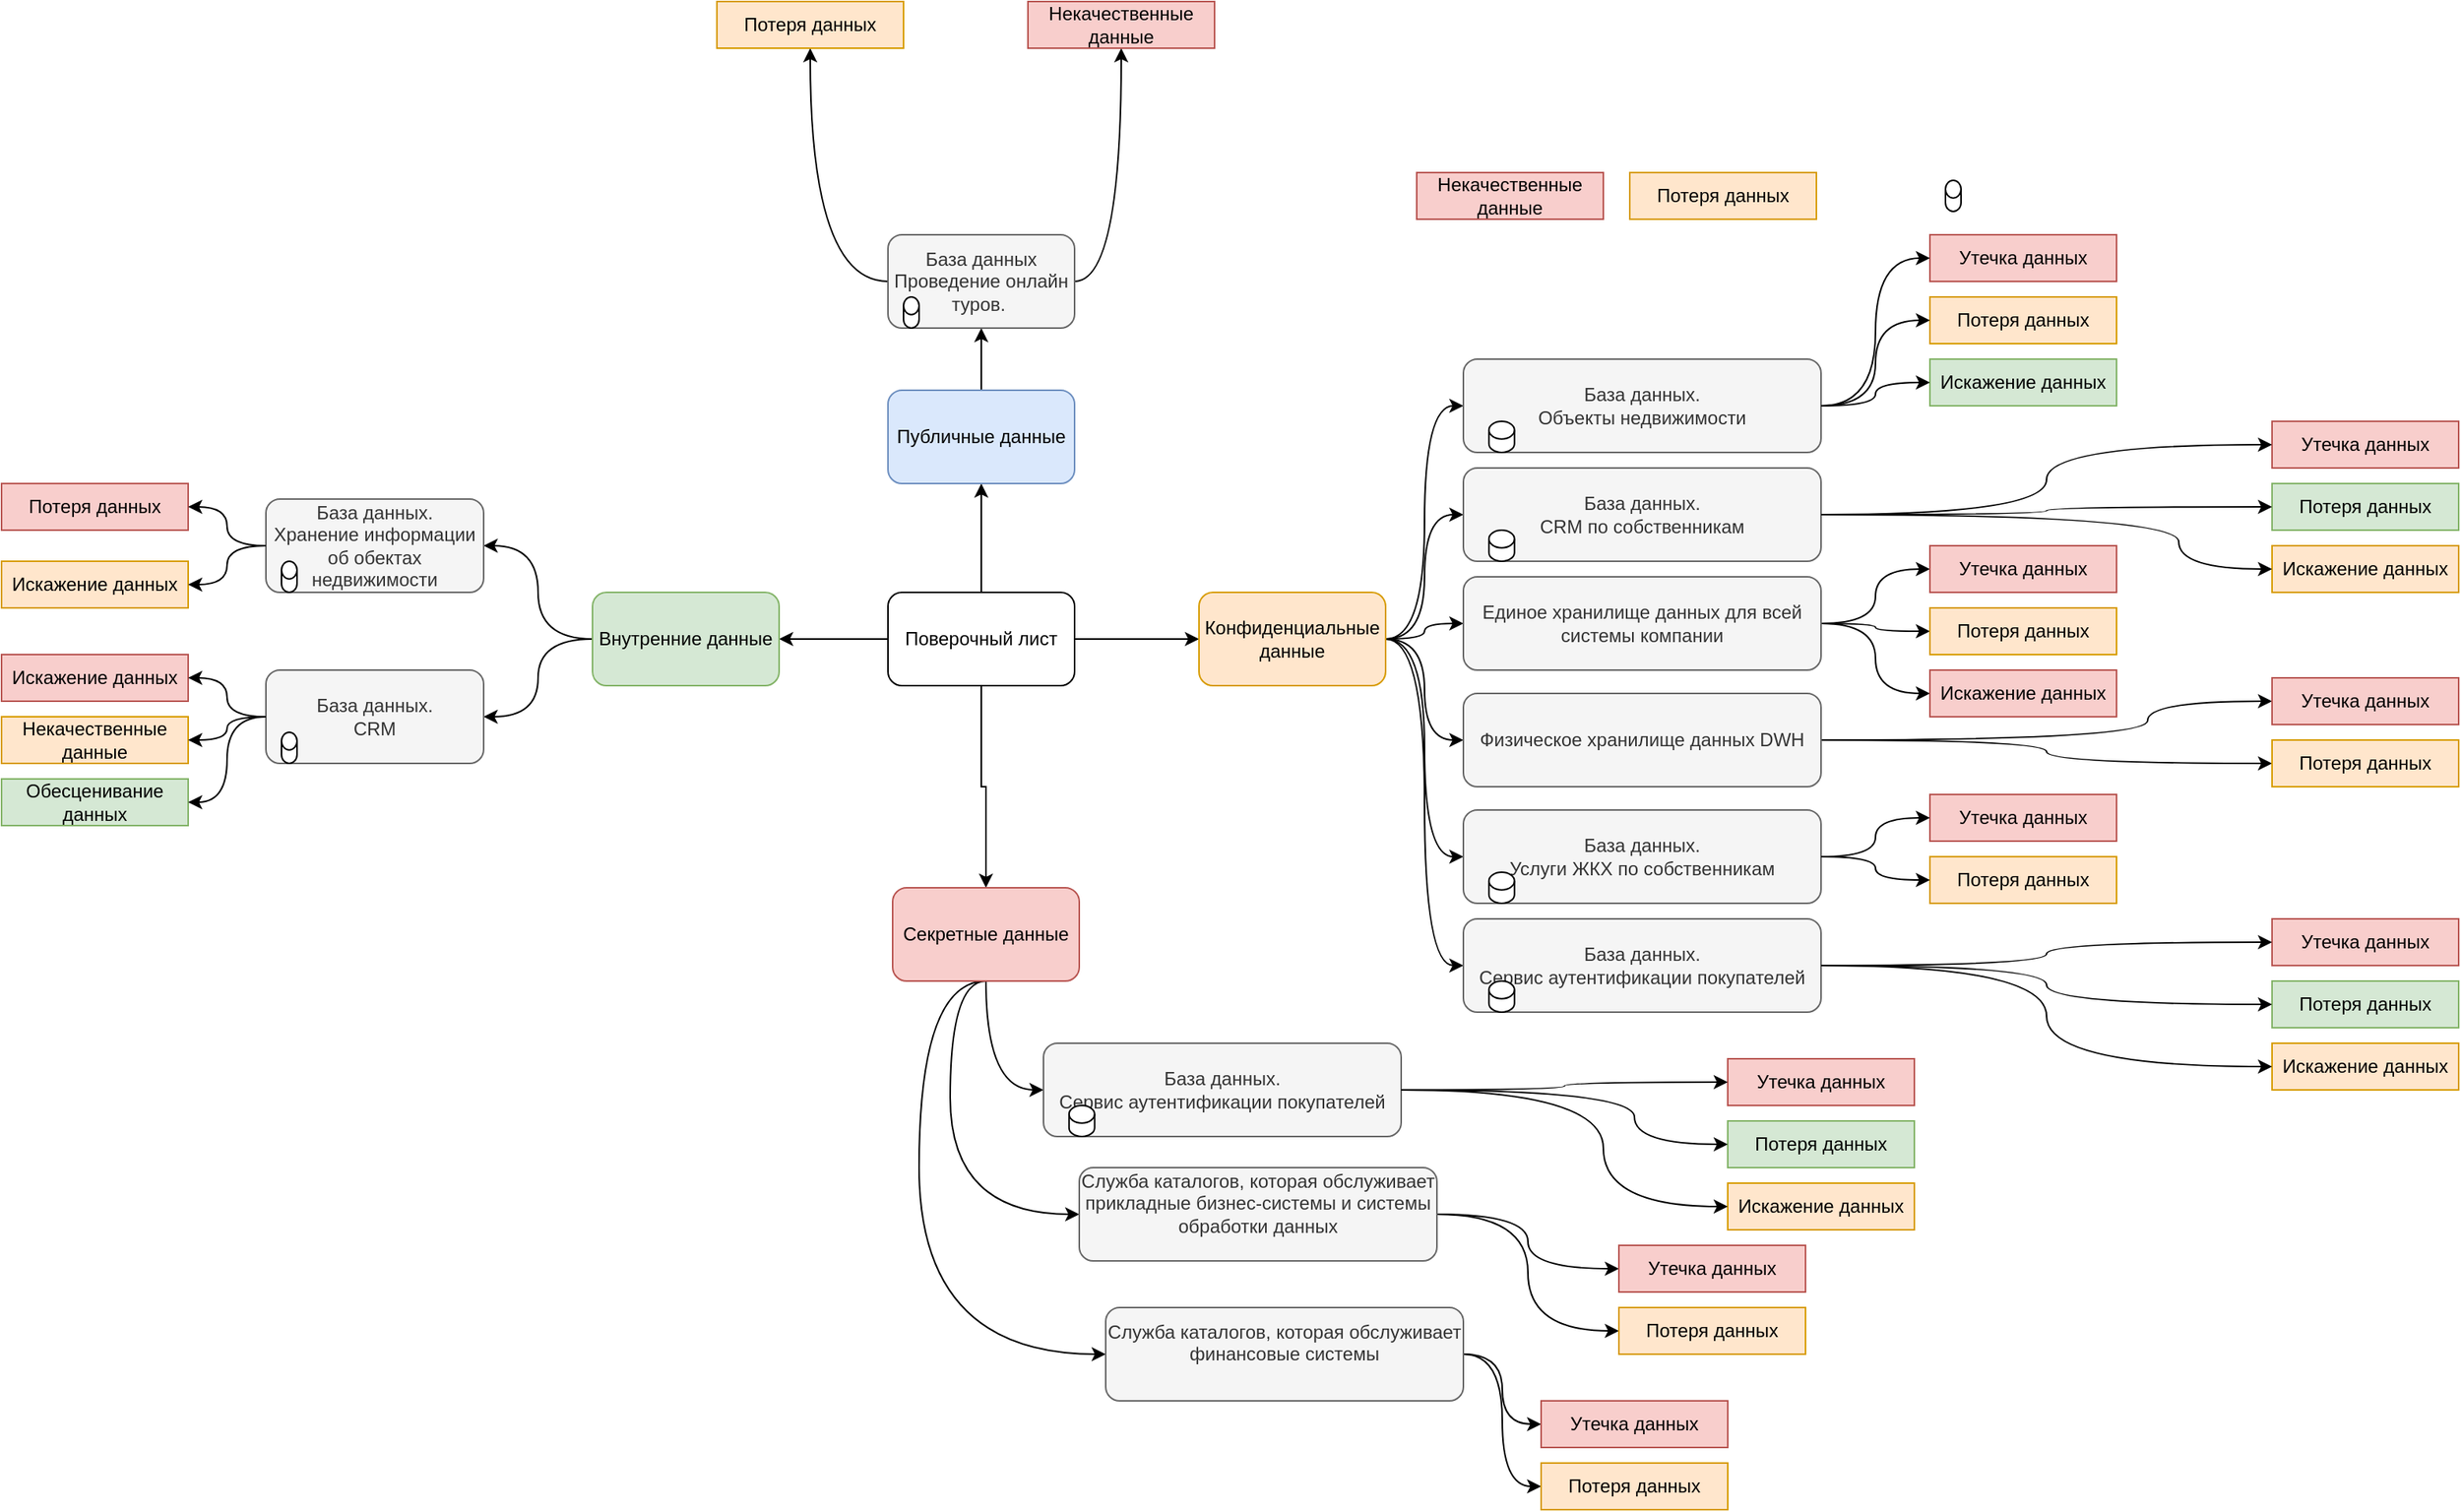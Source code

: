 <mxfile version="28.1.2">
  <diagram name="Страница — 1" id="Hwd2tgPXNlPLaa4g5lNX">
    <mxGraphModel dx="2549" dy="2171" grid="1" gridSize="10" guides="1" tooltips="1" connect="1" arrows="1" fold="1" page="1" pageScale="1" pageWidth="827" pageHeight="1169" math="0" shadow="0">
      <root>
        <mxCell id="0" />
        <mxCell id="1" parent="0" />
        <mxCell id="6DqA5T2U4c7ui9sqT9fD-10" value="" style="edgeStyle=orthogonalEdgeStyle;rounded=0;orthogonalLoop=1;jettySize=auto;html=1;curved=1;" edge="1" parent="1" source="6DqA5T2U4c7ui9sqT9fD-1" target="6DqA5T2U4c7ui9sqT9fD-9">
          <mxGeometry relative="1" as="geometry">
            <Array as="points">
              <mxPoint x="320" y="310" />
              <mxPoint x="320" y="310" />
            </Array>
          </mxGeometry>
        </mxCell>
        <mxCell id="6DqA5T2U4c7ui9sqT9fD-12" value="" style="edgeStyle=orthogonalEdgeStyle;rounded=0;orthogonalLoop=1;jettySize=auto;html=1;" edge="1" parent="1" source="6DqA5T2U4c7ui9sqT9fD-1" target="6DqA5T2U4c7ui9sqT9fD-11">
          <mxGeometry relative="1" as="geometry" />
        </mxCell>
        <mxCell id="6DqA5T2U4c7ui9sqT9fD-14" value="" style="edgeStyle=orthogonalEdgeStyle;rounded=0;orthogonalLoop=1;jettySize=auto;html=1;" edge="1" parent="1" source="6DqA5T2U4c7ui9sqT9fD-1" target="6DqA5T2U4c7ui9sqT9fD-13">
          <mxGeometry relative="1" as="geometry" />
        </mxCell>
        <mxCell id="6DqA5T2U4c7ui9sqT9fD-15" value="" style="edgeStyle=orthogonalEdgeStyle;rounded=0;orthogonalLoop=1;jettySize=auto;html=1;" edge="1" parent="1" source="6DqA5T2U4c7ui9sqT9fD-1" target="6DqA5T2U4c7ui9sqT9fD-6">
          <mxGeometry relative="1" as="geometry" />
        </mxCell>
        <mxCell id="6DqA5T2U4c7ui9sqT9fD-1" value="Поверочный лист" style="rounded=1;whiteSpace=wrap;html=1;" vertex="1" parent="1">
          <mxGeometry x="350" y="280" width="120" height="60" as="geometry" />
        </mxCell>
        <mxCell id="6DqA5T2U4c7ui9sqT9fD-17" value="" style="edgeStyle=orthogonalEdgeStyle;rounded=0;orthogonalLoop=1;jettySize=auto;html=1;" edge="1" parent="1" source="6DqA5T2U4c7ui9sqT9fD-6" target="6DqA5T2U4c7ui9sqT9fD-16">
          <mxGeometry relative="1" as="geometry" />
        </mxCell>
        <mxCell id="6DqA5T2U4c7ui9sqT9fD-6" value="Публичные данные" style="whiteSpace=wrap;html=1;rounded=1;fillColor=#dae8fc;strokeColor=#6c8ebf;" vertex="1" parent="1">
          <mxGeometry x="350" y="150" width="120" height="60" as="geometry" />
        </mxCell>
        <mxCell id="6DqA5T2U4c7ui9sqT9fD-22" value="" style="edgeStyle=orthogonalEdgeStyle;rounded=0;orthogonalLoop=1;jettySize=auto;html=1;curved=1;" edge="1" parent="1" source="6DqA5T2U4c7ui9sqT9fD-9" target="6DqA5T2U4c7ui9sqT9fD-21">
          <mxGeometry relative="1" as="geometry" />
        </mxCell>
        <mxCell id="6DqA5T2U4c7ui9sqT9fD-28" style="edgeStyle=orthogonalEdgeStyle;rounded=0;orthogonalLoop=1;jettySize=auto;html=1;exitX=0;exitY=0.5;exitDx=0;exitDy=0;entryX=1;entryY=0.5;entryDx=0;entryDy=0;curved=1;" edge="1" parent="1" source="6DqA5T2U4c7ui9sqT9fD-9" target="6DqA5T2U4c7ui9sqT9fD-26">
          <mxGeometry relative="1" as="geometry" />
        </mxCell>
        <mxCell id="6DqA5T2U4c7ui9sqT9fD-9" value="Внутренние данные" style="rounded=1;whiteSpace=wrap;html=1;fillColor=#d5e8d4;strokeColor=#82b366;" vertex="1" parent="1">
          <mxGeometry x="160" y="280" width="120" height="60" as="geometry" />
        </mxCell>
        <mxCell id="6DqA5T2U4c7ui9sqT9fD-64" style="edgeStyle=orthogonalEdgeStyle;shape=connector;curved=1;rounded=0;orthogonalLoop=1;jettySize=auto;html=1;exitX=1;exitY=0.5;exitDx=0;exitDy=0;entryX=0;entryY=0.5;entryDx=0;entryDy=0;strokeColor=default;align=center;verticalAlign=middle;fontFamily=Helvetica;fontSize=11;fontColor=default;labelBackgroundColor=default;endArrow=classic;" edge="1" parent="1" source="6DqA5T2U4c7ui9sqT9fD-11" target="6DqA5T2U4c7ui9sqT9fD-48">
          <mxGeometry relative="1" as="geometry" />
        </mxCell>
        <mxCell id="6DqA5T2U4c7ui9sqT9fD-65" style="edgeStyle=orthogonalEdgeStyle;shape=connector;curved=1;rounded=0;orthogonalLoop=1;jettySize=auto;html=1;exitX=1;exitY=0.5;exitDx=0;exitDy=0;entryX=0;entryY=0.5;entryDx=0;entryDy=0;strokeColor=default;align=center;verticalAlign=middle;fontFamily=Helvetica;fontSize=11;fontColor=default;labelBackgroundColor=default;endArrow=classic;" edge="1" parent="1" source="6DqA5T2U4c7ui9sqT9fD-11" target="6DqA5T2U4c7ui9sqT9fD-51">
          <mxGeometry relative="1" as="geometry" />
        </mxCell>
        <mxCell id="6DqA5T2U4c7ui9sqT9fD-66" style="edgeStyle=orthogonalEdgeStyle;shape=connector;curved=1;rounded=0;orthogonalLoop=1;jettySize=auto;html=1;exitX=1;exitY=0.5;exitDx=0;exitDy=0;entryX=0;entryY=0.5;entryDx=0;entryDy=0;strokeColor=default;align=center;verticalAlign=middle;fontFamily=Helvetica;fontSize=11;fontColor=default;labelBackgroundColor=default;endArrow=classic;" edge="1" parent="1" source="6DqA5T2U4c7ui9sqT9fD-11" target="6DqA5T2U4c7ui9sqT9fD-54">
          <mxGeometry relative="1" as="geometry" />
        </mxCell>
        <mxCell id="6DqA5T2U4c7ui9sqT9fD-67" style="edgeStyle=orthogonalEdgeStyle;shape=connector;curved=1;rounded=0;orthogonalLoop=1;jettySize=auto;html=1;exitX=1;exitY=0.5;exitDx=0;exitDy=0;entryX=0;entryY=0.5;entryDx=0;entryDy=0;strokeColor=default;align=center;verticalAlign=middle;fontFamily=Helvetica;fontSize=11;fontColor=default;labelBackgroundColor=default;endArrow=classic;" edge="1" parent="1" source="6DqA5T2U4c7ui9sqT9fD-11" target="6DqA5T2U4c7ui9sqT9fD-56">
          <mxGeometry relative="1" as="geometry" />
        </mxCell>
        <mxCell id="6DqA5T2U4c7ui9sqT9fD-68" style="edgeStyle=orthogonalEdgeStyle;shape=connector;curved=1;rounded=0;orthogonalLoop=1;jettySize=auto;html=1;exitX=1;exitY=0.5;exitDx=0;exitDy=0;strokeColor=default;align=center;verticalAlign=middle;fontFamily=Helvetica;fontSize=11;fontColor=default;labelBackgroundColor=default;endArrow=classic;entryX=0;entryY=0.5;entryDx=0;entryDy=0;" edge="1" parent="1" source="6DqA5T2U4c7ui9sqT9fD-11" target="6DqA5T2U4c7ui9sqT9fD-59">
          <mxGeometry relative="1" as="geometry">
            <mxPoint x="710" y="450" as="targetPoint" />
          </mxGeometry>
        </mxCell>
        <mxCell id="6DqA5T2U4c7ui9sqT9fD-73" style="edgeStyle=orthogonalEdgeStyle;shape=connector;curved=1;rounded=0;orthogonalLoop=1;jettySize=auto;html=1;exitX=1;exitY=0.5;exitDx=0;exitDy=0;entryX=0;entryY=0.5;entryDx=0;entryDy=0;strokeColor=default;align=center;verticalAlign=middle;fontFamily=Helvetica;fontSize=11;fontColor=default;labelBackgroundColor=default;endArrow=classic;" edge="1" parent="1" source="6DqA5T2U4c7ui9sqT9fD-11" target="6DqA5T2U4c7ui9sqT9fD-71">
          <mxGeometry relative="1" as="geometry" />
        </mxCell>
        <mxCell id="6DqA5T2U4c7ui9sqT9fD-11" value="Конфиденциальные данные" style="whiteSpace=wrap;html=1;rounded=1;fillColor=#ffe6cc;strokeColor=#d79b00;" vertex="1" parent="1">
          <mxGeometry x="550" y="280" width="120" height="60" as="geometry" />
        </mxCell>
        <mxCell id="6DqA5T2U4c7ui9sqT9fD-110" style="edgeStyle=orthogonalEdgeStyle;shape=connector;curved=1;rounded=0;orthogonalLoop=1;jettySize=auto;html=1;exitX=0.5;exitY=1;exitDx=0;exitDy=0;entryX=0;entryY=0.5;entryDx=0;entryDy=0;strokeColor=default;align=center;verticalAlign=middle;fontFamily=Helvetica;fontSize=11;fontColor=default;labelBackgroundColor=default;endArrow=classic;" edge="1" parent="1" source="6DqA5T2U4c7ui9sqT9fD-13" target="6DqA5T2U4c7ui9sqT9fD-107">
          <mxGeometry relative="1" as="geometry" />
        </mxCell>
        <mxCell id="6DqA5T2U4c7ui9sqT9fD-111" style="edgeStyle=orthogonalEdgeStyle;shape=connector;curved=1;rounded=0;orthogonalLoop=1;jettySize=auto;html=1;exitX=0.5;exitY=1;exitDx=0;exitDy=0;entryX=0;entryY=0.5;entryDx=0;entryDy=0;strokeColor=default;align=center;verticalAlign=middle;fontFamily=Helvetica;fontSize=11;fontColor=default;labelBackgroundColor=default;endArrow=classic;" edge="1" parent="1" source="6DqA5T2U4c7ui9sqT9fD-13" target="6DqA5T2U4c7ui9sqT9fD-62">
          <mxGeometry relative="1" as="geometry">
            <Array as="points">
              <mxPoint x="390" y="530" />
              <mxPoint x="390" y="680" />
            </Array>
          </mxGeometry>
        </mxCell>
        <mxCell id="6DqA5T2U4c7ui9sqT9fD-112" style="edgeStyle=orthogonalEdgeStyle;shape=connector;curved=1;rounded=0;orthogonalLoop=1;jettySize=auto;html=1;exitX=0.5;exitY=1;exitDx=0;exitDy=0;entryX=0;entryY=0.5;entryDx=0;entryDy=0;strokeColor=default;align=center;verticalAlign=middle;fontFamily=Helvetica;fontSize=11;fontColor=default;labelBackgroundColor=default;endArrow=classic;" edge="1" parent="1" source="6DqA5T2U4c7ui9sqT9fD-13" target="6DqA5T2U4c7ui9sqT9fD-109">
          <mxGeometry relative="1" as="geometry">
            <Array as="points">
              <mxPoint x="370" y="530" />
              <mxPoint x="370" y="770" />
            </Array>
          </mxGeometry>
        </mxCell>
        <mxCell id="6DqA5T2U4c7ui9sqT9fD-13" value="Секретные данные" style="rounded=1;whiteSpace=wrap;html=1;fillColor=#f8cecc;strokeColor=#b85450;" vertex="1" parent="1">
          <mxGeometry x="353" y="470" width="120" height="60" as="geometry" />
        </mxCell>
        <mxCell id="6DqA5T2U4c7ui9sqT9fD-33" style="edgeStyle=orthogonalEdgeStyle;rounded=0;orthogonalLoop=1;jettySize=auto;html=1;curved=1;exitX=0;exitY=0.5;exitDx=0;exitDy=0;" edge="1" parent="1" source="6DqA5T2U4c7ui9sqT9fD-16" target="6DqA5T2U4c7ui9sqT9fD-29">
          <mxGeometry relative="1" as="geometry" />
        </mxCell>
        <mxCell id="6DqA5T2U4c7ui9sqT9fD-34" style="edgeStyle=orthogonalEdgeStyle;rounded=0;orthogonalLoop=1;jettySize=auto;html=1;exitX=1;exitY=0.5;exitDx=0;exitDy=0;curved=1;" edge="1" parent="1" source="6DqA5T2U4c7ui9sqT9fD-16" target="6DqA5T2U4c7ui9sqT9fD-31">
          <mxGeometry relative="1" as="geometry" />
        </mxCell>
        <mxCell id="6DqA5T2U4c7ui9sqT9fD-18" value="" style="shape=cylinder3;whiteSpace=wrap;html=1;boundedLbl=1;backgroundOutline=1;size=5.667;" vertex="1" parent="1">
          <mxGeometry x="1030" y="15" width="10" height="20" as="geometry" />
        </mxCell>
        <mxCell id="6DqA5T2U4c7ui9sqT9fD-24" value="" style="group" vertex="1" connectable="0" parent="1">
          <mxGeometry x="-50" y="220" width="140" height="60" as="geometry" />
        </mxCell>
        <mxCell id="6DqA5T2U4c7ui9sqT9fD-21" value="База данных.&lt;div&gt;Хранение информации об обектах недвижимости&lt;/div&gt;" style="whiteSpace=wrap;html=1;fillColor=#f5f5f5;strokeColor=#666666;rounded=1;fontColor=#333333;" vertex="1" parent="6DqA5T2U4c7ui9sqT9fD-24">
          <mxGeometry width="140" height="60" as="geometry" />
        </mxCell>
        <mxCell id="6DqA5T2U4c7ui9sqT9fD-23" value="" style="shape=cylinder3;whiteSpace=wrap;html=1;boundedLbl=1;backgroundOutline=1;size=5.667;" vertex="1" parent="6DqA5T2U4c7ui9sqT9fD-24">
          <mxGeometry x="10" y="40" width="10" height="20" as="geometry" />
        </mxCell>
        <mxCell id="6DqA5T2U4c7ui9sqT9fD-25" value="" style="group" vertex="1" connectable="0" parent="1">
          <mxGeometry x="-50" y="330" width="140" height="60" as="geometry" />
        </mxCell>
        <mxCell id="6DqA5T2U4c7ui9sqT9fD-26" value="База данных.&lt;div&gt;CRM&lt;/div&gt;" style="whiteSpace=wrap;html=1;fillColor=#f5f5f5;strokeColor=#666666;rounded=1;fontColor=#333333;" vertex="1" parent="6DqA5T2U4c7ui9sqT9fD-25">
          <mxGeometry width="140" height="60" as="geometry" />
        </mxCell>
        <mxCell id="6DqA5T2U4c7ui9sqT9fD-27" value="" style="shape=cylinder3;whiteSpace=wrap;html=1;boundedLbl=1;backgroundOutline=1;size=5.667;" vertex="1" parent="6DqA5T2U4c7ui9sqT9fD-25">
          <mxGeometry x="10" y="40" width="10" height="20" as="geometry" />
        </mxCell>
        <mxCell id="6DqA5T2U4c7ui9sqT9fD-29" value="Потеря данных" style="rounded=0;whiteSpace=wrap;html=1;fillColor=#ffe6cc;strokeColor=#d79b00;" vertex="1" parent="1">
          <mxGeometry x="240" y="-100" width="120" height="30" as="geometry" />
        </mxCell>
        <mxCell id="6DqA5T2U4c7ui9sqT9fD-30" value="Потеря данных" style="rounded=0;whiteSpace=wrap;html=1;fillColor=#ffe6cc;strokeColor=#d79b00;" vertex="1" parent="1">
          <mxGeometry x="827" y="10" width="120" height="30" as="geometry" />
        </mxCell>
        <mxCell id="6DqA5T2U4c7ui9sqT9fD-31" value="Некачественные данные" style="rounded=0;whiteSpace=wrap;html=1;fillColor=#f8cecc;strokeColor=#b85450;" vertex="1" parent="1">
          <mxGeometry x="440" y="-100" width="120" height="30" as="geometry" />
        </mxCell>
        <mxCell id="6DqA5T2U4c7ui9sqT9fD-32" value="Некачественные данные" style="rounded=0;whiteSpace=wrap;html=1;fillColor=#f8cecc;strokeColor=#b85450;" vertex="1" parent="1">
          <mxGeometry x="690" y="10" width="120" height="30" as="geometry" />
        </mxCell>
        <mxCell id="6DqA5T2U4c7ui9sqT9fD-35" value="Искажение данных" style="rounded=0;whiteSpace=wrap;html=1;fillColor=#ffe6cc;strokeColor=#d79b00;" vertex="1" parent="1">
          <mxGeometry x="-220" y="260" width="120" height="30" as="geometry" />
        </mxCell>
        <mxCell id="6DqA5T2U4c7ui9sqT9fD-36" value="Потеря данных" style="rounded=0;whiteSpace=wrap;html=1;fillColor=#f8cecc;strokeColor=#b85450;" vertex="1" parent="1">
          <mxGeometry x="-220" y="210" width="120" height="30" as="geometry" />
        </mxCell>
        <mxCell id="6DqA5T2U4c7ui9sqT9fD-37" style="edgeStyle=orthogonalEdgeStyle;rounded=0;orthogonalLoop=1;jettySize=auto;html=1;exitX=0;exitY=0.5;exitDx=0;exitDy=0;entryX=1;entryY=0.5;entryDx=0;entryDy=0;curved=1;" edge="1" parent="1" source="6DqA5T2U4c7ui9sqT9fD-21" target="6DqA5T2U4c7ui9sqT9fD-36">
          <mxGeometry relative="1" as="geometry" />
        </mxCell>
        <mxCell id="6DqA5T2U4c7ui9sqT9fD-38" style="edgeStyle=orthogonalEdgeStyle;rounded=0;orthogonalLoop=1;jettySize=auto;html=1;exitX=0;exitY=0.5;exitDx=0;exitDy=0;entryX=1;entryY=0.5;entryDx=0;entryDy=0;curved=1;" edge="1" parent="1" source="6DqA5T2U4c7ui9sqT9fD-21" target="6DqA5T2U4c7ui9sqT9fD-35">
          <mxGeometry relative="1" as="geometry" />
        </mxCell>
        <mxCell id="6DqA5T2U4c7ui9sqT9fD-39" value="Некачественные данные" style="rounded=0;whiteSpace=wrap;html=1;fillColor=#ffe6cc;strokeColor=#d79b00;" vertex="1" parent="1">
          <mxGeometry x="-220" y="360" width="120" height="30" as="geometry" />
        </mxCell>
        <mxCell id="6DqA5T2U4c7ui9sqT9fD-40" value="Искажение данных" style="rounded=0;whiteSpace=wrap;html=1;fillColor=#f8cecc;strokeColor=#b85450;" vertex="1" parent="1">
          <mxGeometry x="-220" y="320" width="120" height="30" as="geometry" />
        </mxCell>
        <mxCell id="6DqA5T2U4c7ui9sqT9fD-41" value="Обесценивание данных" style="rounded=0;whiteSpace=wrap;html=1;fillColor=#d5e8d4;strokeColor=#82b366;" vertex="1" parent="1">
          <mxGeometry x="-220" y="400" width="120" height="30" as="geometry" />
        </mxCell>
        <mxCell id="6DqA5T2U4c7ui9sqT9fD-42" style="edgeStyle=orthogonalEdgeStyle;rounded=0;orthogonalLoop=1;jettySize=auto;html=1;exitX=0;exitY=0.5;exitDx=0;exitDy=0;entryX=1;entryY=0.5;entryDx=0;entryDy=0;curved=1;" edge="1" parent="1" source="6DqA5T2U4c7ui9sqT9fD-26" target="6DqA5T2U4c7ui9sqT9fD-40">
          <mxGeometry relative="1" as="geometry" />
        </mxCell>
        <mxCell id="6DqA5T2U4c7ui9sqT9fD-43" style="edgeStyle=orthogonalEdgeStyle;rounded=0;orthogonalLoop=1;jettySize=auto;html=1;exitX=0;exitY=0.5;exitDx=0;exitDy=0;curved=1;" edge="1" parent="1" source="6DqA5T2U4c7ui9sqT9fD-26" target="6DqA5T2U4c7ui9sqT9fD-39">
          <mxGeometry relative="1" as="geometry" />
        </mxCell>
        <mxCell id="6DqA5T2U4c7ui9sqT9fD-44" style="edgeStyle=orthogonalEdgeStyle;rounded=0;orthogonalLoop=1;jettySize=auto;html=1;exitX=0;exitY=0.5;exitDx=0;exitDy=0;entryX=1;entryY=0.5;entryDx=0;entryDy=0;curved=1;" edge="1" parent="1" source="6DqA5T2U4c7ui9sqT9fD-26" target="6DqA5T2U4c7ui9sqT9fD-41">
          <mxGeometry relative="1" as="geometry" />
        </mxCell>
        <mxCell id="6DqA5T2U4c7ui9sqT9fD-46" value="" style="group" vertex="1" connectable="0" parent="1">
          <mxGeometry x="350" y="50" width="120" height="60" as="geometry" />
        </mxCell>
        <mxCell id="6DqA5T2U4c7ui9sqT9fD-16" value="&lt;div&gt;База данных&lt;/div&gt;Проведение онлайн туров.&amp;nbsp;" style="whiteSpace=wrap;html=1;rounded=1;fillColor=#f5f5f5;fontColor=#333333;strokeColor=#666666;" vertex="1" parent="6DqA5T2U4c7ui9sqT9fD-46">
          <mxGeometry width="120" height="60" as="geometry" />
        </mxCell>
        <mxCell id="6DqA5T2U4c7ui9sqT9fD-20" value="" style="shape=cylinder3;whiteSpace=wrap;html=1;boundedLbl=1;backgroundOutline=1;size=5.667;" vertex="1" parent="6DqA5T2U4c7ui9sqT9fD-46">
          <mxGeometry x="10" y="40" width="10" height="20" as="geometry" />
        </mxCell>
        <mxCell id="6DqA5T2U4c7ui9sqT9fD-47" value="" style="group" vertex="1" connectable="0" parent="1">
          <mxGeometry x="720" y="130" width="230" height="60" as="geometry" />
        </mxCell>
        <mxCell id="6DqA5T2U4c7ui9sqT9fD-48" value="База данных.&lt;div&gt;Объекты недвижимости&lt;/div&gt;" style="whiteSpace=wrap;html=1;fillColor=#f5f5f5;strokeColor=#666666;rounded=1;fontColor=#333333;" vertex="1" parent="6DqA5T2U4c7ui9sqT9fD-47">
          <mxGeometry width="230" height="60" as="geometry" />
        </mxCell>
        <mxCell id="6DqA5T2U4c7ui9sqT9fD-49" value="" style="shape=cylinder3;whiteSpace=wrap;html=1;boundedLbl=1;backgroundOutline=1;size=5.667;" vertex="1" parent="6DqA5T2U4c7ui9sqT9fD-47">
          <mxGeometry x="16.429" y="40" width="16.429" height="20" as="geometry" />
        </mxCell>
        <mxCell id="6DqA5T2U4c7ui9sqT9fD-50" value="" style="group" vertex="1" connectable="0" parent="1">
          <mxGeometry x="720" y="200" width="230" height="60" as="geometry" />
        </mxCell>
        <mxCell id="6DqA5T2U4c7ui9sqT9fD-51" value="База данных.&lt;div&gt;CRM по собственникам&lt;/div&gt;" style="whiteSpace=wrap;html=1;fillColor=#f5f5f5;strokeColor=#666666;rounded=1;fontColor=#333333;" vertex="1" parent="6DqA5T2U4c7ui9sqT9fD-50">
          <mxGeometry width="230" height="60" as="geometry" />
        </mxCell>
        <mxCell id="6DqA5T2U4c7ui9sqT9fD-52" value="" style="shape=cylinder3;whiteSpace=wrap;html=1;boundedLbl=1;backgroundOutline=1;size=5.667;" vertex="1" parent="6DqA5T2U4c7ui9sqT9fD-50">
          <mxGeometry x="16.429" y="40" width="16.429" height="20" as="geometry" />
        </mxCell>
        <mxCell id="6DqA5T2U4c7ui9sqT9fD-89" style="edgeStyle=orthogonalEdgeStyle;shape=connector;curved=1;rounded=0;orthogonalLoop=1;jettySize=auto;html=1;exitX=1;exitY=0.5;exitDx=0;exitDy=0;entryX=0;entryY=0.5;entryDx=0;entryDy=0;strokeColor=default;align=center;verticalAlign=middle;fontFamily=Helvetica;fontSize=11;fontColor=default;labelBackgroundColor=default;endArrow=classic;" edge="1" parent="1" source="6DqA5T2U4c7ui9sqT9fD-54" target="6DqA5T2U4c7ui9sqT9fD-88">
          <mxGeometry relative="1" as="geometry" />
        </mxCell>
        <mxCell id="6DqA5T2U4c7ui9sqT9fD-90" style="edgeStyle=orthogonalEdgeStyle;shape=connector;curved=1;rounded=0;orthogonalLoop=1;jettySize=auto;html=1;exitX=1;exitY=0.5;exitDx=0;exitDy=0;entryX=0;entryY=0.5;entryDx=0;entryDy=0;strokeColor=default;align=center;verticalAlign=middle;fontFamily=Helvetica;fontSize=11;fontColor=default;labelBackgroundColor=default;endArrow=classic;" edge="1" parent="1" source="6DqA5T2U4c7ui9sqT9fD-54" target="6DqA5T2U4c7ui9sqT9fD-87">
          <mxGeometry relative="1" as="geometry" />
        </mxCell>
        <mxCell id="6DqA5T2U4c7ui9sqT9fD-91" style="edgeStyle=orthogonalEdgeStyle;shape=connector;curved=1;rounded=0;orthogonalLoop=1;jettySize=auto;html=1;exitX=1;exitY=0.5;exitDx=0;exitDy=0;entryX=0;entryY=0.5;entryDx=0;entryDy=0;strokeColor=default;align=center;verticalAlign=middle;fontFamily=Helvetica;fontSize=11;fontColor=default;labelBackgroundColor=default;endArrow=classic;" edge="1" parent="1" source="6DqA5T2U4c7ui9sqT9fD-54" target="6DqA5T2U4c7ui9sqT9fD-86">
          <mxGeometry relative="1" as="geometry" />
        </mxCell>
        <mxCell id="6DqA5T2U4c7ui9sqT9fD-54" value="Единое хранилище данных для всей системы компании" style="whiteSpace=wrap;html=1;fillColor=#f5f5f5;strokeColor=#666666;rounded=1;fontColor=#333333;" vertex="1" parent="1">
          <mxGeometry x="720" y="270" width="230" height="60" as="geometry" />
        </mxCell>
        <mxCell id="6DqA5T2U4c7ui9sqT9fD-94" style="edgeStyle=orthogonalEdgeStyle;shape=connector;curved=1;rounded=0;orthogonalLoop=1;jettySize=auto;html=1;exitX=1;exitY=0.5;exitDx=0;exitDy=0;strokeColor=default;align=center;verticalAlign=middle;fontFamily=Helvetica;fontSize=11;fontColor=default;labelBackgroundColor=default;endArrow=classic;" edge="1" parent="1" source="6DqA5T2U4c7ui9sqT9fD-56" target="6DqA5T2U4c7ui9sqT9fD-93">
          <mxGeometry relative="1" as="geometry">
            <Array as="points">
              <mxPoint x="1160" y="375" />
              <mxPoint x="1160" y="350" />
            </Array>
          </mxGeometry>
        </mxCell>
        <mxCell id="6DqA5T2U4c7ui9sqT9fD-95" style="edgeStyle=orthogonalEdgeStyle;shape=connector;curved=1;rounded=0;orthogonalLoop=1;jettySize=auto;html=1;exitX=1;exitY=0.5;exitDx=0;exitDy=0;strokeColor=default;align=center;verticalAlign=middle;fontFamily=Helvetica;fontSize=11;fontColor=default;labelBackgroundColor=default;endArrow=classic;" edge="1" parent="1" source="6DqA5T2U4c7ui9sqT9fD-56" target="6DqA5T2U4c7ui9sqT9fD-92">
          <mxGeometry relative="1" as="geometry" />
        </mxCell>
        <mxCell id="6DqA5T2U4c7ui9sqT9fD-56" value="Физическое хранилище данных DWH" style="whiteSpace=wrap;html=1;fillColor=#f5f5f5;strokeColor=#666666;rounded=1;fontColor=#333333;" vertex="1" parent="1">
          <mxGeometry x="720" y="345" width="230" height="60" as="geometry" />
        </mxCell>
        <mxCell id="6DqA5T2U4c7ui9sqT9fD-58" value="" style="group" vertex="1" connectable="0" parent="1">
          <mxGeometry x="720" y="420" width="230" height="60" as="geometry" />
        </mxCell>
        <mxCell id="6DqA5T2U4c7ui9sqT9fD-59" value="База данных.&lt;div&gt;Услуги ЖКХ по собственникам&lt;/div&gt;" style="whiteSpace=wrap;html=1;fillColor=#f5f5f5;strokeColor=#666666;rounded=1;fontColor=#333333;" vertex="1" parent="6DqA5T2U4c7ui9sqT9fD-58">
          <mxGeometry width="230" height="60" as="geometry" />
        </mxCell>
        <mxCell id="6DqA5T2U4c7ui9sqT9fD-60" value="" style="shape=cylinder3;whiteSpace=wrap;html=1;boundedLbl=1;backgroundOutline=1;size=5.667;" vertex="1" parent="6DqA5T2U4c7ui9sqT9fD-58">
          <mxGeometry x="16.429" y="40" width="16.429" height="20" as="geometry" />
        </mxCell>
        <mxCell id="6DqA5T2U4c7ui9sqT9fD-121" style="edgeStyle=orthogonalEdgeStyle;shape=connector;curved=1;rounded=0;orthogonalLoop=1;jettySize=auto;html=1;exitX=1;exitY=0.5;exitDx=0;exitDy=0;entryX=0;entryY=0.5;entryDx=0;entryDy=0;strokeColor=default;align=center;verticalAlign=middle;fontFamily=Helvetica;fontSize=11;fontColor=default;labelBackgroundColor=default;endArrow=classic;" edge="1" parent="1" source="6DqA5T2U4c7ui9sqT9fD-62" target="6DqA5T2U4c7ui9sqT9fD-120">
          <mxGeometry relative="1" as="geometry" />
        </mxCell>
        <mxCell id="6DqA5T2U4c7ui9sqT9fD-122" style="edgeStyle=orthogonalEdgeStyle;shape=connector;curved=1;rounded=0;orthogonalLoop=1;jettySize=auto;html=1;exitX=1;exitY=0.5;exitDx=0;exitDy=0;entryX=0;entryY=0.5;entryDx=0;entryDy=0;strokeColor=default;align=center;verticalAlign=middle;fontFamily=Helvetica;fontSize=11;fontColor=default;labelBackgroundColor=default;endArrow=classic;" edge="1" parent="1" source="6DqA5T2U4c7ui9sqT9fD-62" target="6DqA5T2U4c7ui9sqT9fD-119">
          <mxGeometry relative="1" as="geometry" />
        </mxCell>
        <mxCell id="6DqA5T2U4c7ui9sqT9fD-62" value="Служба каталогов, которая обслуживает прикладные бизнес-системы и системы обработки данных&lt;br&gt;&lt;div&gt;&lt;br&gt;&lt;/div&gt;" style="whiteSpace=wrap;html=1;fillColor=#f5f5f5;strokeColor=#666666;rounded=1;fontColor=#333333;" vertex="1" parent="1">
          <mxGeometry x="473" y="650" width="230.0" height="60" as="geometry" />
        </mxCell>
        <mxCell id="6DqA5T2U4c7ui9sqT9fD-70" value="" style="group" vertex="1" connectable="0" parent="1">
          <mxGeometry x="720" y="490" width="230" height="60" as="geometry" />
        </mxCell>
        <mxCell id="6DqA5T2U4c7ui9sqT9fD-71" value="База данных.&lt;div&gt;Сервис аутентификации покупателей&lt;/div&gt;" style="whiteSpace=wrap;html=1;fillColor=#f5f5f5;strokeColor=#666666;rounded=1;fontColor=#333333;" vertex="1" parent="6DqA5T2U4c7ui9sqT9fD-70">
          <mxGeometry width="230" height="60" as="geometry" />
        </mxCell>
        <mxCell id="6DqA5T2U4c7ui9sqT9fD-72" value="" style="shape=cylinder3;whiteSpace=wrap;html=1;boundedLbl=1;backgroundOutline=1;size=5.667;" vertex="1" parent="6DqA5T2U4c7ui9sqT9fD-70">
          <mxGeometry x="16.429" y="40" width="16.429" height="20" as="geometry" />
        </mxCell>
        <mxCell id="6DqA5T2U4c7ui9sqT9fD-74" value="Искажение данных" style="rounded=0;whiteSpace=wrap;html=1;fillColor=#d5e8d4;strokeColor=#82b366;" vertex="1" parent="1">
          <mxGeometry x="1020" y="130" width="120" height="30" as="geometry" />
        </mxCell>
        <mxCell id="6DqA5T2U4c7ui9sqT9fD-75" value="Потеря данных" style="rounded=0;whiteSpace=wrap;html=1;fillColor=#ffe6cc;strokeColor=#d79b00;" vertex="1" parent="1">
          <mxGeometry x="1020" y="90" width="120" height="30" as="geometry" />
        </mxCell>
        <mxCell id="6DqA5T2U4c7ui9sqT9fD-76" value="Утечка данных" style="rounded=0;whiteSpace=wrap;html=1;fillColor=#f8cecc;strokeColor=#b85450;" vertex="1" parent="1">
          <mxGeometry x="1020" y="50" width="120" height="30" as="geometry" />
        </mxCell>
        <mxCell id="6DqA5T2U4c7ui9sqT9fD-77" style="edgeStyle=orthogonalEdgeStyle;shape=connector;curved=1;rounded=0;orthogonalLoop=1;jettySize=auto;html=1;exitX=1;exitY=0.5;exitDx=0;exitDy=0;entryX=0;entryY=0.5;entryDx=0;entryDy=0;strokeColor=default;align=center;verticalAlign=middle;fontFamily=Helvetica;fontSize=11;fontColor=default;labelBackgroundColor=default;endArrow=classic;" edge="1" parent="1" source="6DqA5T2U4c7ui9sqT9fD-48" target="6DqA5T2U4c7ui9sqT9fD-76">
          <mxGeometry relative="1" as="geometry" />
        </mxCell>
        <mxCell id="6DqA5T2U4c7ui9sqT9fD-78" style="edgeStyle=orthogonalEdgeStyle;shape=connector;curved=1;rounded=0;orthogonalLoop=1;jettySize=auto;html=1;exitX=1;exitY=0.5;exitDx=0;exitDy=0;entryX=0;entryY=0.5;entryDx=0;entryDy=0;strokeColor=default;align=center;verticalAlign=middle;fontFamily=Helvetica;fontSize=11;fontColor=default;labelBackgroundColor=default;endArrow=classic;" edge="1" parent="1" source="6DqA5T2U4c7ui9sqT9fD-48" target="6DqA5T2U4c7ui9sqT9fD-75">
          <mxGeometry relative="1" as="geometry" />
        </mxCell>
        <mxCell id="6DqA5T2U4c7ui9sqT9fD-79" style="edgeStyle=orthogonalEdgeStyle;shape=connector;curved=1;rounded=0;orthogonalLoop=1;jettySize=auto;html=1;exitX=1;exitY=0.5;exitDx=0;exitDy=0;entryX=0;entryY=0.5;entryDx=0;entryDy=0;strokeColor=default;align=center;verticalAlign=middle;fontFamily=Helvetica;fontSize=11;fontColor=default;labelBackgroundColor=default;endArrow=classic;" edge="1" parent="1" source="6DqA5T2U4c7ui9sqT9fD-48" target="6DqA5T2U4c7ui9sqT9fD-74">
          <mxGeometry relative="1" as="geometry" />
        </mxCell>
        <mxCell id="6DqA5T2U4c7ui9sqT9fD-80" value="Искажение данных" style="rounded=0;whiteSpace=wrap;html=1;fillColor=#ffe6cc;strokeColor=#d79b00;" vertex="1" parent="1">
          <mxGeometry x="1240" y="250" width="120" height="30" as="geometry" />
        </mxCell>
        <mxCell id="6DqA5T2U4c7ui9sqT9fD-81" value="Потеря данных" style="rounded=0;whiteSpace=wrap;html=1;fillColor=#d5e8d4;strokeColor=#82b366;" vertex="1" parent="1">
          <mxGeometry x="1240" y="210" width="120" height="30" as="geometry" />
        </mxCell>
        <mxCell id="6DqA5T2U4c7ui9sqT9fD-82" value="Утечка данных" style="rounded=0;whiteSpace=wrap;html=1;fillColor=#f8cecc;strokeColor=#b85450;" vertex="1" parent="1">
          <mxGeometry x="1240" y="170" width="120" height="30" as="geometry" />
        </mxCell>
        <mxCell id="6DqA5T2U4c7ui9sqT9fD-83" style="edgeStyle=orthogonalEdgeStyle;shape=connector;curved=1;rounded=0;orthogonalLoop=1;jettySize=auto;html=1;exitX=1;exitY=0.5;exitDx=0;exitDy=0;strokeColor=default;align=center;verticalAlign=middle;fontFamily=Helvetica;fontSize=11;fontColor=default;labelBackgroundColor=default;endArrow=classic;" edge="1" parent="1" source="6DqA5T2U4c7ui9sqT9fD-51" target="6DqA5T2U4c7ui9sqT9fD-82">
          <mxGeometry relative="1" as="geometry" />
        </mxCell>
        <mxCell id="6DqA5T2U4c7ui9sqT9fD-84" style="edgeStyle=orthogonalEdgeStyle;shape=connector;curved=1;rounded=0;orthogonalLoop=1;jettySize=auto;html=1;exitX=1;exitY=0.5;exitDx=0;exitDy=0;strokeColor=default;align=center;verticalAlign=middle;fontFamily=Helvetica;fontSize=11;fontColor=default;labelBackgroundColor=default;endArrow=classic;" edge="1" parent="1" source="6DqA5T2U4c7ui9sqT9fD-51" target="6DqA5T2U4c7ui9sqT9fD-81">
          <mxGeometry relative="1" as="geometry" />
        </mxCell>
        <mxCell id="6DqA5T2U4c7ui9sqT9fD-85" style="edgeStyle=orthogonalEdgeStyle;shape=connector;curved=1;rounded=0;orthogonalLoop=1;jettySize=auto;html=1;exitX=1;exitY=0.5;exitDx=0;exitDy=0;entryX=0;entryY=0.5;entryDx=0;entryDy=0;strokeColor=default;align=center;verticalAlign=middle;fontFamily=Helvetica;fontSize=11;fontColor=default;labelBackgroundColor=default;endArrow=classic;" edge="1" parent="1" source="6DqA5T2U4c7ui9sqT9fD-51" target="6DqA5T2U4c7ui9sqT9fD-80">
          <mxGeometry relative="1" as="geometry">
            <Array as="points">
              <mxPoint x="1180" y="230" />
              <mxPoint x="1180" y="265" />
            </Array>
          </mxGeometry>
        </mxCell>
        <mxCell id="6DqA5T2U4c7ui9sqT9fD-86" value="Искажение данных" style="rounded=0;whiteSpace=wrap;html=1;fillColor=#f8cecc;strokeColor=#b85450;" vertex="1" parent="1">
          <mxGeometry x="1020" y="330" width="120" height="30" as="geometry" />
        </mxCell>
        <mxCell id="6DqA5T2U4c7ui9sqT9fD-87" value="Потеря данных" style="rounded=0;whiteSpace=wrap;html=1;fillColor=#ffe6cc;strokeColor=#d79b00;" vertex="1" parent="1">
          <mxGeometry x="1020" y="290" width="120" height="30" as="geometry" />
        </mxCell>
        <mxCell id="6DqA5T2U4c7ui9sqT9fD-88" value="Утечка данных" style="rounded=0;whiteSpace=wrap;html=1;fillColor=#f8cecc;strokeColor=#b85450;" vertex="1" parent="1">
          <mxGeometry x="1020" y="250" width="120" height="30" as="geometry" />
        </mxCell>
        <mxCell id="6DqA5T2U4c7ui9sqT9fD-92" value="Потеря данных" style="rounded=0;whiteSpace=wrap;html=1;fillColor=#ffe6cc;strokeColor=#d79b00;" vertex="1" parent="1">
          <mxGeometry x="1240" y="375" width="120" height="30" as="geometry" />
        </mxCell>
        <mxCell id="6DqA5T2U4c7ui9sqT9fD-93" value="Утечка данных" style="rounded=0;whiteSpace=wrap;html=1;fillColor=#f8cecc;strokeColor=#b85450;" vertex="1" parent="1">
          <mxGeometry x="1240" y="335" width="120" height="30" as="geometry" />
        </mxCell>
        <mxCell id="6DqA5T2U4c7ui9sqT9fD-96" value="Потеря данных" style="rounded=0;whiteSpace=wrap;html=1;fillColor=#ffe6cc;strokeColor=#d79b00;" vertex="1" parent="1">
          <mxGeometry x="1020" y="450" width="120" height="30" as="geometry" />
        </mxCell>
        <mxCell id="6DqA5T2U4c7ui9sqT9fD-97" value="Утечка данных" style="rounded=0;whiteSpace=wrap;html=1;fillColor=#f8cecc;strokeColor=#b85450;" vertex="1" parent="1">
          <mxGeometry x="1020" y="410" width="120" height="30" as="geometry" />
        </mxCell>
        <mxCell id="6DqA5T2U4c7ui9sqT9fD-98" style="edgeStyle=orthogonalEdgeStyle;shape=connector;curved=1;rounded=0;orthogonalLoop=1;jettySize=auto;html=1;exitX=1;exitY=0.5;exitDx=0;exitDy=0;entryX=0;entryY=0.5;entryDx=0;entryDy=0;strokeColor=default;align=center;verticalAlign=middle;fontFamily=Helvetica;fontSize=11;fontColor=default;labelBackgroundColor=default;endArrow=classic;" edge="1" parent="1" source="6DqA5T2U4c7ui9sqT9fD-59" target="6DqA5T2U4c7ui9sqT9fD-97">
          <mxGeometry relative="1" as="geometry" />
        </mxCell>
        <mxCell id="6DqA5T2U4c7ui9sqT9fD-99" style="edgeStyle=orthogonalEdgeStyle;shape=connector;curved=1;rounded=0;orthogonalLoop=1;jettySize=auto;html=1;exitX=1;exitY=0.5;exitDx=0;exitDy=0;strokeColor=default;align=center;verticalAlign=middle;fontFamily=Helvetica;fontSize=11;fontColor=default;labelBackgroundColor=default;endArrow=classic;" edge="1" parent="1" source="6DqA5T2U4c7ui9sqT9fD-59" target="6DqA5T2U4c7ui9sqT9fD-96">
          <mxGeometry relative="1" as="geometry" />
        </mxCell>
        <mxCell id="6DqA5T2U4c7ui9sqT9fD-100" value="Искажение данных" style="rounded=0;whiteSpace=wrap;html=1;fillColor=#ffe6cc;strokeColor=#d79b00;" vertex="1" parent="1">
          <mxGeometry x="1240" y="570" width="120" height="30" as="geometry" />
        </mxCell>
        <mxCell id="6DqA5T2U4c7ui9sqT9fD-101" value="Потеря данных" style="rounded=0;whiteSpace=wrap;html=1;fillColor=#d5e8d4;strokeColor=#82b366;" vertex="1" parent="1">
          <mxGeometry x="1240" y="530" width="120" height="30" as="geometry" />
        </mxCell>
        <mxCell id="6DqA5T2U4c7ui9sqT9fD-102" value="Утечка данных" style="rounded=0;whiteSpace=wrap;html=1;fillColor=#f8cecc;strokeColor=#b85450;" vertex="1" parent="1">
          <mxGeometry x="1240" y="490" width="120" height="30" as="geometry" />
        </mxCell>
        <mxCell id="6DqA5T2U4c7ui9sqT9fD-103" style="edgeStyle=orthogonalEdgeStyle;shape=connector;curved=1;rounded=0;orthogonalLoop=1;jettySize=auto;html=1;exitX=1;exitY=0.5;exitDx=0;exitDy=0;strokeColor=default;align=center;verticalAlign=middle;fontFamily=Helvetica;fontSize=11;fontColor=default;labelBackgroundColor=default;endArrow=classic;" edge="1" parent="1" source="6DqA5T2U4c7ui9sqT9fD-71" target="6DqA5T2U4c7ui9sqT9fD-102">
          <mxGeometry relative="1" as="geometry" />
        </mxCell>
        <mxCell id="6DqA5T2U4c7ui9sqT9fD-104" style="edgeStyle=orthogonalEdgeStyle;shape=connector;curved=1;rounded=0;orthogonalLoop=1;jettySize=auto;html=1;exitX=1;exitY=0.5;exitDx=0;exitDy=0;entryX=0;entryY=0.5;entryDx=0;entryDy=0;strokeColor=default;align=center;verticalAlign=middle;fontFamily=Helvetica;fontSize=11;fontColor=default;labelBackgroundColor=default;endArrow=classic;" edge="1" parent="1" source="6DqA5T2U4c7ui9sqT9fD-71" target="6DqA5T2U4c7ui9sqT9fD-101">
          <mxGeometry relative="1" as="geometry" />
        </mxCell>
        <mxCell id="6DqA5T2U4c7ui9sqT9fD-105" style="edgeStyle=orthogonalEdgeStyle;shape=connector;curved=1;rounded=0;orthogonalLoop=1;jettySize=auto;html=1;exitX=1;exitY=0.5;exitDx=0;exitDy=0;entryX=0;entryY=0.5;entryDx=0;entryDy=0;strokeColor=default;align=center;verticalAlign=middle;fontFamily=Helvetica;fontSize=11;fontColor=default;labelBackgroundColor=default;endArrow=classic;" edge="1" parent="1" source="6DqA5T2U4c7ui9sqT9fD-71" target="6DqA5T2U4c7ui9sqT9fD-100">
          <mxGeometry relative="1" as="geometry" />
        </mxCell>
        <mxCell id="6DqA5T2U4c7ui9sqT9fD-106" value="" style="group" vertex="1" connectable="0" parent="1">
          <mxGeometry x="450" y="570" width="230" height="60" as="geometry" />
        </mxCell>
        <mxCell id="6DqA5T2U4c7ui9sqT9fD-107" value="База данных.&lt;div&gt;Сервис аутентификации покупателей&lt;/div&gt;" style="whiteSpace=wrap;html=1;fillColor=#f5f5f5;strokeColor=#666666;rounded=1;fontColor=#333333;" vertex="1" parent="6DqA5T2U4c7ui9sqT9fD-106">
          <mxGeometry width="230" height="60" as="geometry" />
        </mxCell>
        <mxCell id="6DqA5T2U4c7ui9sqT9fD-108" value="" style="shape=cylinder3;whiteSpace=wrap;html=1;boundedLbl=1;backgroundOutline=1;size=5.667;" vertex="1" parent="6DqA5T2U4c7ui9sqT9fD-106">
          <mxGeometry x="16.429" y="40" width="16.429" height="20" as="geometry" />
        </mxCell>
        <mxCell id="6DqA5T2U4c7ui9sqT9fD-125" style="edgeStyle=orthogonalEdgeStyle;shape=connector;curved=1;rounded=0;orthogonalLoop=1;jettySize=auto;html=1;exitX=1;exitY=0.5;exitDx=0;exitDy=0;entryX=0;entryY=0.5;entryDx=0;entryDy=0;strokeColor=default;align=center;verticalAlign=middle;fontFamily=Helvetica;fontSize=11;fontColor=default;labelBackgroundColor=default;endArrow=classic;" edge="1" parent="1" source="6DqA5T2U4c7ui9sqT9fD-109" target="6DqA5T2U4c7ui9sqT9fD-124">
          <mxGeometry relative="1" as="geometry" />
        </mxCell>
        <mxCell id="6DqA5T2U4c7ui9sqT9fD-126" style="edgeStyle=orthogonalEdgeStyle;shape=connector;curved=1;rounded=0;orthogonalLoop=1;jettySize=auto;html=1;exitX=1;exitY=0.5;exitDx=0;exitDy=0;entryX=0;entryY=0.5;entryDx=0;entryDy=0;strokeColor=default;align=center;verticalAlign=middle;fontFamily=Helvetica;fontSize=11;fontColor=default;labelBackgroundColor=default;endArrow=classic;" edge="1" parent="1" source="6DqA5T2U4c7ui9sqT9fD-109" target="6DqA5T2U4c7ui9sqT9fD-123">
          <mxGeometry relative="1" as="geometry" />
        </mxCell>
        <mxCell id="6DqA5T2U4c7ui9sqT9fD-109" value="Служба каталогов, которая обслуживает финансовые системы&lt;div&gt;&lt;div&gt;&lt;br&gt;&lt;/div&gt;&lt;/div&gt;" style="whiteSpace=wrap;html=1;fillColor=#f5f5f5;strokeColor=#666666;rounded=1;fontColor=#333333;" vertex="1" parent="1">
          <mxGeometry x="490" y="740" width="230.0" height="60" as="geometry" />
        </mxCell>
        <mxCell id="6DqA5T2U4c7ui9sqT9fD-113" value="Искажение данных" style="rounded=0;whiteSpace=wrap;html=1;fillColor=#ffe6cc;strokeColor=#d79b00;" vertex="1" parent="1">
          <mxGeometry x="890" y="660" width="120" height="30" as="geometry" />
        </mxCell>
        <mxCell id="6DqA5T2U4c7ui9sqT9fD-114" value="Потеря данных" style="rounded=0;whiteSpace=wrap;html=1;fillColor=#d5e8d4;strokeColor=#82b366;" vertex="1" parent="1">
          <mxGeometry x="890" y="620" width="120" height="30" as="geometry" />
        </mxCell>
        <mxCell id="6DqA5T2U4c7ui9sqT9fD-115" value="Утечка данных" style="rounded=0;whiteSpace=wrap;html=1;fillColor=#f8cecc;strokeColor=#b85450;" vertex="1" parent="1">
          <mxGeometry x="890" y="580" width="120" height="30" as="geometry" />
        </mxCell>
        <mxCell id="6DqA5T2U4c7ui9sqT9fD-116" style="edgeStyle=orthogonalEdgeStyle;shape=connector;curved=1;rounded=0;orthogonalLoop=1;jettySize=auto;html=1;exitX=1;exitY=0.5;exitDx=0;exitDy=0;entryX=0;entryY=0.5;entryDx=0;entryDy=0;strokeColor=default;align=center;verticalAlign=middle;fontFamily=Helvetica;fontSize=11;fontColor=default;labelBackgroundColor=default;endArrow=classic;" edge="1" parent="1" source="6DqA5T2U4c7ui9sqT9fD-107" target="6DqA5T2U4c7ui9sqT9fD-115">
          <mxGeometry relative="1" as="geometry" />
        </mxCell>
        <mxCell id="6DqA5T2U4c7ui9sqT9fD-117" style="edgeStyle=orthogonalEdgeStyle;shape=connector;curved=1;rounded=0;orthogonalLoop=1;jettySize=auto;html=1;exitX=1;exitY=0.5;exitDx=0;exitDy=0;strokeColor=default;align=center;verticalAlign=middle;fontFamily=Helvetica;fontSize=11;fontColor=default;labelBackgroundColor=default;endArrow=classic;" edge="1" parent="1" source="6DqA5T2U4c7ui9sqT9fD-107" target="6DqA5T2U4c7ui9sqT9fD-114">
          <mxGeometry relative="1" as="geometry">
            <Array as="points">
              <mxPoint x="830" y="600" />
              <mxPoint x="830" y="635" />
            </Array>
          </mxGeometry>
        </mxCell>
        <mxCell id="6DqA5T2U4c7ui9sqT9fD-118" style="edgeStyle=orthogonalEdgeStyle;shape=connector;curved=1;rounded=0;orthogonalLoop=1;jettySize=auto;html=1;exitX=1;exitY=0.5;exitDx=0;exitDy=0;entryX=0;entryY=0.5;entryDx=0;entryDy=0;strokeColor=default;align=center;verticalAlign=middle;fontFamily=Helvetica;fontSize=11;fontColor=default;labelBackgroundColor=default;endArrow=classic;" edge="1" parent="1" source="6DqA5T2U4c7ui9sqT9fD-107" target="6DqA5T2U4c7ui9sqT9fD-113">
          <mxGeometry relative="1" as="geometry">
            <Array as="points">
              <mxPoint x="810" y="600" />
              <mxPoint x="810" y="675" />
            </Array>
          </mxGeometry>
        </mxCell>
        <mxCell id="6DqA5T2U4c7ui9sqT9fD-119" value="Потеря данных" style="rounded=0;whiteSpace=wrap;html=1;fillColor=#ffe6cc;strokeColor=#d79b00;" vertex="1" parent="1">
          <mxGeometry x="820" y="740" width="120" height="30" as="geometry" />
        </mxCell>
        <mxCell id="6DqA5T2U4c7ui9sqT9fD-120" value="Утечка данных" style="rounded=0;whiteSpace=wrap;html=1;fillColor=#f8cecc;strokeColor=#b85450;" vertex="1" parent="1">
          <mxGeometry x="820" y="700" width="120" height="30" as="geometry" />
        </mxCell>
        <mxCell id="6DqA5T2U4c7ui9sqT9fD-123" value="Потеря данных" style="rounded=0;whiteSpace=wrap;html=1;fillColor=#ffe6cc;strokeColor=#d79b00;" vertex="1" parent="1">
          <mxGeometry x="770" y="840" width="120" height="30" as="geometry" />
        </mxCell>
        <mxCell id="6DqA5T2U4c7ui9sqT9fD-124" value="Утечка данных" style="rounded=0;whiteSpace=wrap;html=1;fillColor=#f8cecc;strokeColor=#b85450;" vertex="1" parent="1">
          <mxGeometry x="770" y="800" width="120" height="30" as="geometry" />
        </mxCell>
      </root>
    </mxGraphModel>
  </diagram>
</mxfile>
